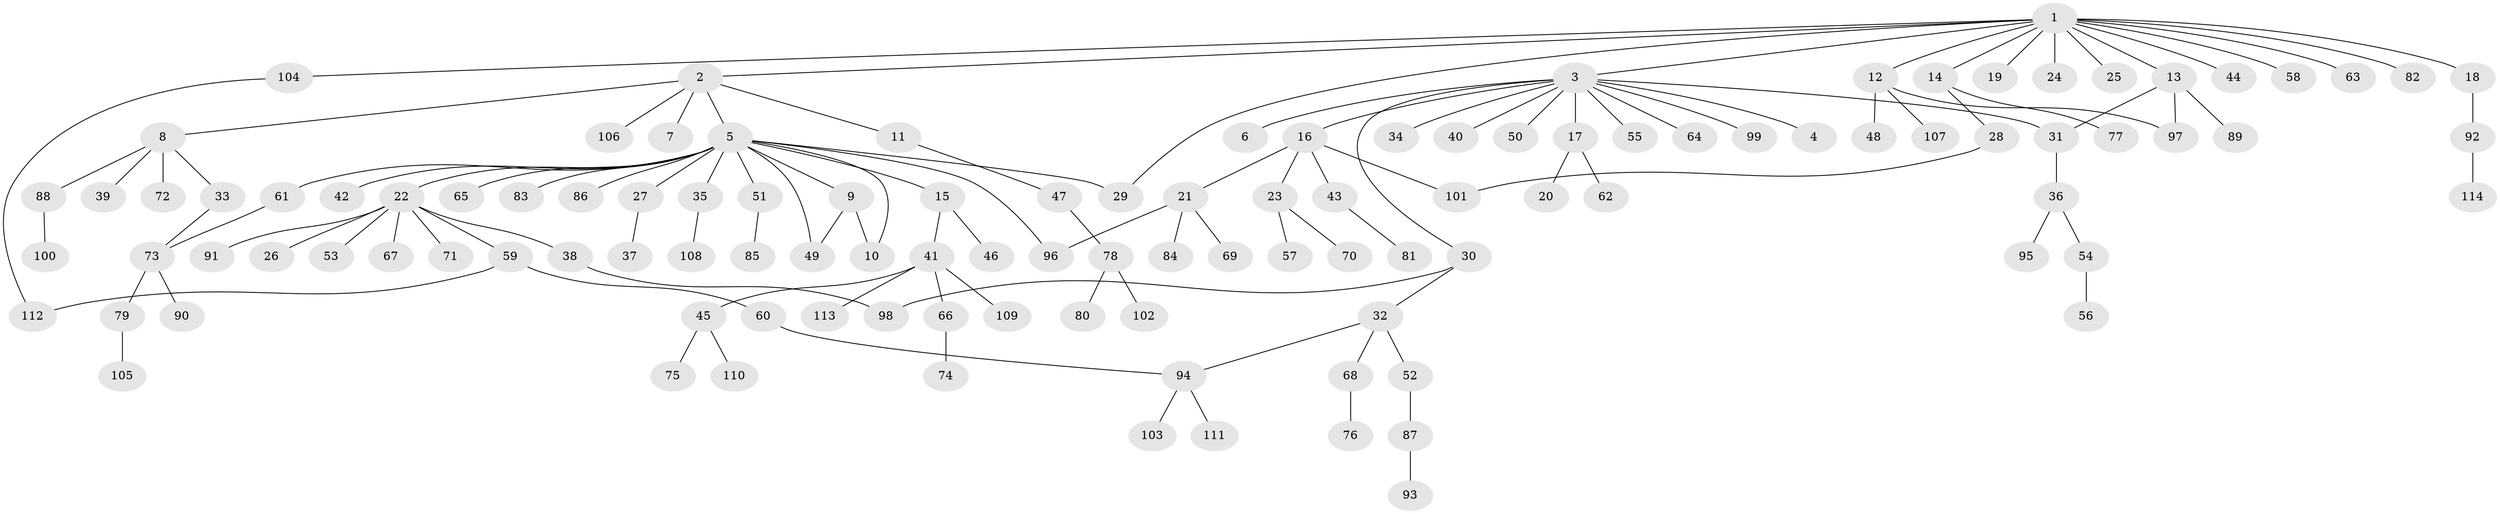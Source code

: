 // coarse degree distribution, {1: 0.543859649122807, 11: 0.017543859649122806, 3: 0.12280701754385964, 2: 0.22807017543859648, 13: 0.03508771929824561, 6: 0.017543859649122806, 5: 0.017543859649122806, 4: 0.017543859649122806}
// Generated by graph-tools (version 1.1) at 2025/36/03/04/25 23:36:51]
// undirected, 114 vertices, 124 edges
graph export_dot {
  node [color=gray90,style=filled];
  1;
  2;
  3;
  4;
  5;
  6;
  7;
  8;
  9;
  10;
  11;
  12;
  13;
  14;
  15;
  16;
  17;
  18;
  19;
  20;
  21;
  22;
  23;
  24;
  25;
  26;
  27;
  28;
  29;
  30;
  31;
  32;
  33;
  34;
  35;
  36;
  37;
  38;
  39;
  40;
  41;
  42;
  43;
  44;
  45;
  46;
  47;
  48;
  49;
  50;
  51;
  52;
  53;
  54;
  55;
  56;
  57;
  58;
  59;
  60;
  61;
  62;
  63;
  64;
  65;
  66;
  67;
  68;
  69;
  70;
  71;
  72;
  73;
  74;
  75;
  76;
  77;
  78;
  79;
  80;
  81;
  82;
  83;
  84;
  85;
  86;
  87;
  88;
  89;
  90;
  91;
  92;
  93;
  94;
  95;
  96;
  97;
  98;
  99;
  100;
  101;
  102;
  103;
  104;
  105;
  106;
  107;
  108;
  109;
  110;
  111;
  112;
  113;
  114;
  1 -- 2;
  1 -- 3;
  1 -- 12;
  1 -- 13;
  1 -- 14;
  1 -- 18;
  1 -- 19;
  1 -- 24;
  1 -- 25;
  1 -- 29;
  1 -- 44;
  1 -- 58;
  1 -- 63;
  1 -- 82;
  1 -- 104;
  2 -- 5;
  2 -- 7;
  2 -- 8;
  2 -- 11;
  2 -- 106;
  3 -- 4;
  3 -- 6;
  3 -- 16;
  3 -- 17;
  3 -- 30;
  3 -- 31;
  3 -- 34;
  3 -- 40;
  3 -- 50;
  3 -- 55;
  3 -- 64;
  3 -- 99;
  5 -- 9;
  5 -- 10;
  5 -- 15;
  5 -- 22;
  5 -- 27;
  5 -- 29;
  5 -- 35;
  5 -- 42;
  5 -- 49;
  5 -- 51;
  5 -- 61;
  5 -- 65;
  5 -- 83;
  5 -- 86;
  5 -- 96;
  8 -- 33;
  8 -- 39;
  8 -- 72;
  8 -- 88;
  9 -- 10;
  9 -- 49;
  11 -- 47;
  12 -- 48;
  12 -- 97;
  12 -- 107;
  13 -- 31;
  13 -- 89;
  13 -- 97;
  14 -- 28;
  14 -- 77;
  15 -- 41;
  15 -- 46;
  16 -- 21;
  16 -- 23;
  16 -- 43;
  16 -- 101;
  17 -- 20;
  17 -- 62;
  18 -- 92;
  21 -- 69;
  21 -- 84;
  21 -- 96;
  22 -- 26;
  22 -- 38;
  22 -- 53;
  22 -- 59;
  22 -- 67;
  22 -- 71;
  22 -- 91;
  23 -- 57;
  23 -- 70;
  27 -- 37;
  28 -- 101;
  30 -- 32;
  30 -- 98;
  31 -- 36;
  32 -- 52;
  32 -- 68;
  32 -- 94;
  33 -- 73;
  35 -- 108;
  36 -- 54;
  36 -- 95;
  38 -- 98;
  41 -- 45;
  41 -- 66;
  41 -- 109;
  41 -- 113;
  43 -- 81;
  45 -- 75;
  45 -- 110;
  47 -- 78;
  51 -- 85;
  52 -- 87;
  54 -- 56;
  59 -- 60;
  59 -- 112;
  60 -- 94;
  61 -- 73;
  66 -- 74;
  68 -- 76;
  73 -- 79;
  73 -- 90;
  78 -- 80;
  78 -- 102;
  79 -- 105;
  87 -- 93;
  88 -- 100;
  92 -- 114;
  94 -- 103;
  94 -- 111;
  104 -- 112;
}
